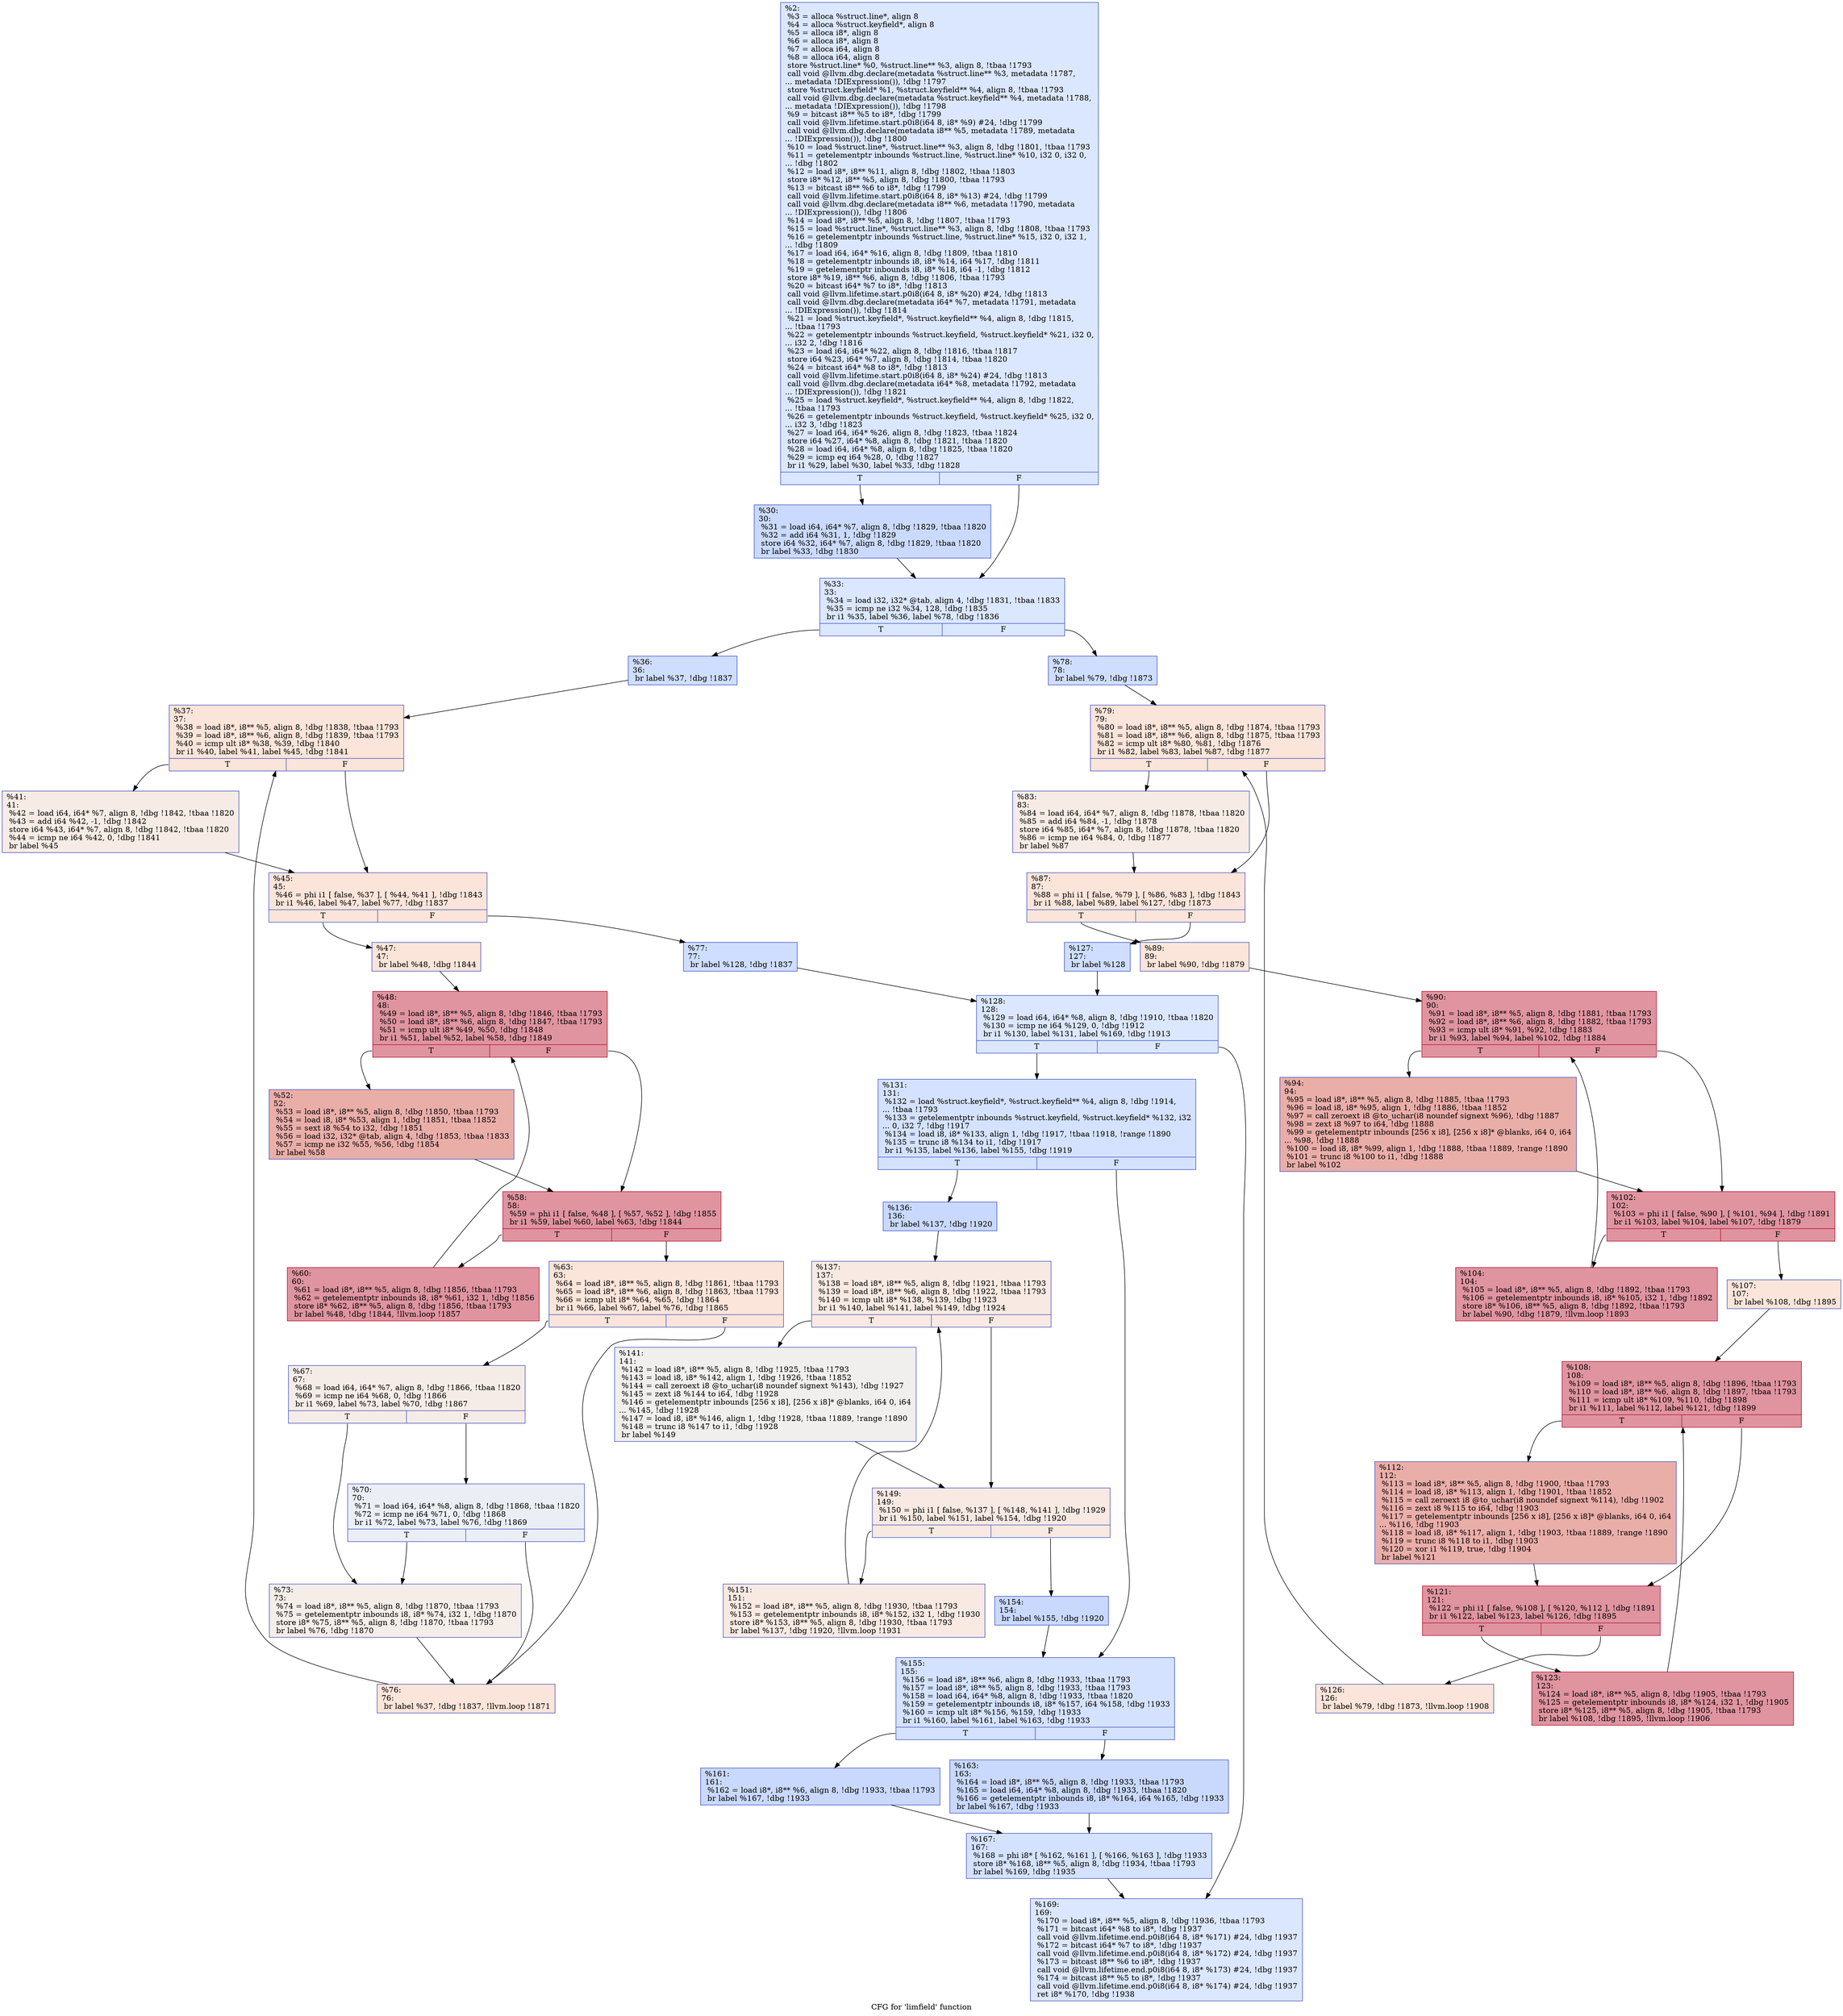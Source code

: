 digraph "CFG for 'limfield' function" {
	label="CFG for 'limfield' function";

	Node0x243c080 [shape=record,color="#3d50c3ff", style=filled, fillcolor="#aec9fc70",label="{%2:\l  %3 = alloca %struct.line*, align 8\l  %4 = alloca %struct.keyfield*, align 8\l  %5 = alloca i8*, align 8\l  %6 = alloca i8*, align 8\l  %7 = alloca i64, align 8\l  %8 = alloca i64, align 8\l  store %struct.line* %0, %struct.line** %3, align 8, !tbaa !1793\l  call void @llvm.dbg.declare(metadata %struct.line** %3, metadata !1787,\l... metadata !DIExpression()), !dbg !1797\l  store %struct.keyfield* %1, %struct.keyfield** %4, align 8, !tbaa !1793\l  call void @llvm.dbg.declare(metadata %struct.keyfield** %4, metadata !1788,\l... metadata !DIExpression()), !dbg !1798\l  %9 = bitcast i8** %5 to i8*, !dbg !1799\l  call void @llvm.lifetime.start.p0i8(i64 8, i8* %9) #24, !dbg !1799\l  call void @llvm.dbg.declare(metadata i8** %5, metadata !1789, metadata\l... !DIExpression()), !dbg !1800\l  %10 = load %struct.line*, %struct.line** %3, align 8, !dbg !1801, !tbaa !1793\l  %11 = getelementptr inbounds %struct.line, %struct.line* %10, i32 0, i32 0,\l... !dbg !1802\l  %12 = load i8*, i8** %11, align 8, !dbg !1802, !tbaa !1803\l  store i8* %12, i8** %5, align 8, !dbg !1800, !tbaa !1793\l  %13 = bitcast i8** %6 to i8*, !dbg !1799\l  call void @llvm.lifetime.start.p0i8(i64 8, i8* %13) #24, !dbg !1799\l  call void @llvm.dbg.declare(metadata i8** %6, metadata !1790, metadata\l... !DIExpression()), !dbg !1806\l  %14 = load i8*, i8** %5, align 8, !dbg !1807, !tbaa !1793\l  %15 = load %struct.line*, %struct.line** %3, align 8, !dbg !1808, !tbaa !1793\l  %16 = getelementptr inbounds %struct.line, %struct.line* %15, i32 0, i32 1,\l... !dbg !1809\l  %17 = load i64, i64* %16, align 8, !dbg !1809, !tbaa !1810\l  %18 = getelementptr inbounds i8, i8* %14, i64 %17, !dbg !1811\l  %19 = getelementptr inbounds i8, i8* %18, i64 -1, !dbg !1812\l  store i8* %19, i8** %6, align 8, !dbg !1806, !tbaa !1793\l  %20 = bitcast i64* %7 to i8*, !dbg !1813\l  call void @llvm.lifetime.start.p0i8(i64 8, i8* %20) #24, !dbg !1813\l  call void @llvm.dbg.declare(metadata i64* %7, metadata !1791, metadata\l... !DIExpression()), !dbg !1814\l  %21 = load %struct.keyfield*, %struct.keyfield** %4, align 8, !dbg !1815,\l... !tbaa !1793\l  %22 = getelementptr inbounds %struct.keyfield, %struct.keyfield* %21, i32 0,\l... i32 2, !dbg !1816\l  %23 = load i64, i64* %22, align 8, !dbg !1816, !tbaa !1817\l  store i64 %23, i64* %7, align 8, !dbg !1814, !tbaa !1820\l  %24 = bitcast i64* %8 to i8*, !dbg !1813\l  call void @llvm.lifetime.start.p0i8(i64 8, i8* %24) #24, !dbg !1813\l  call void @llvm.dbg.declare(metadata i64* %8, metadata !1792, metadata\l... !DIExpression()), !dbg !1821\l  %25 = load %struct.keyfield*, %struct.keyfield** %4, align 8, !dbg !1822,\l... !tbaa !1793\l  %26 = getelementptr inbounds %struct.keyfield, %struct.keyfield* %25, i32 0,\l... i32 3, !dbg !1823\l  %27 = load i64, i64* %26, align 8, !dbg !1823, !tbaa !1824\l  store i64 %27, i64* %8, align 8, !dbg !1821, !tbaa !1820\l  %28 = load i64, i64* %8, align 8, !dbg !1825, !tbaa !1820\l  %29 = icmp eq i64 %28, 0, !dbg !1827\l  br i1 %29, label %30, label %33, !dbg !1828\l|{<s0>T|<s1>F}}"];
	Node0x243c080:s0 -> Node0x243c1d0;
	Node0x243c080:s1 -> Node0x243c220;
	Node0x243c1d0 [shape=record,color="#3d50c3ff", style=filled, fillcolor="#88abfd70",label="{%30:\l30:                                               \l  %31 = load i64, i64* %7, align 8, !dbg !1829, !tbaa !1820\l  %32 = add i64 %31, 1, !dbg !1829\l  store i64 %32, i64* %7, align 8, !dbg !1829, !tbaa !1820\l  br label %33, !dbg !1830\l}"];
	Node0x243c1d0 -> Node0x243c220;
	Node0x243c220 [shape=record,color="#3d50c3ff", style=filled, fillcolor="#aec9fc70",label="{%33:\l33:                                               \l  %34 = load i32, i32* @tab, align 4, !dbg !1831, !tbaa !1833\l  %35 = icmp ne i32 %34, 128, !dbg !1835\l  br i1 %35, label %36, label %78, !dbg !1836\l|{<s0>T|<s1>F}}"];
	Node0x243c220:s0 -> Node0x243c270;
	Node0x243c220:s1 -> Node0x243c720;
	Node0x243c270 [shape=record,color="#3d50c3ff", style=filled, fillcolor="#93b5fe70",label="{%36:\l36:                                               \l  br label %37, !dbg !1837\l}"];
	Node0x243c270 -> Node0x243c2c0;
	Node0x243c2c0 [shape=record,color="#3d50c3ff", style=filled, fillcolor="#f5c1a970",label="{%37:\l37:                                               \l  %38 = load i8*, i8** %5, align 8, !dbg !1838, !tbaa !1793\l  %39 = load i8*, i8** %6, align 8, !dbg !1839, !tbaa !1793\l  %40 = icmp ult i8* %38, %39, !dbg !1840\l  br i1 %40, label %41, label %45, !dbg !1841\l|{<s0>T|<s1>F}}"];
	Node0x243c2c0:s0 -> Node0x243c310;
	Node0x243c2c0:s1 -> Node0x243c360;
	Node0x243c310 [shape=record,color="#3d50c3ff", style=filled, fillcolor="#ecd3c570",label="{%41:\l41:                                               \l  %42 = load i64, i64* %7, align 8, !dbg !1842, !tbaa !1820\l  %43 = add i64 %42, -1, !dbg !1842\l  store i64 %43, i64* %7, align 8, !dbg !1842, !tbaa !1820\l  %44 = icmp ne i64 %42, 0, !dbg !1841\l  br label %45\l}"];
	Node0x243c310 -> Node0x243c360;
	Node0x243c360 [shape=record,color="#3d50c3ff", style=filled, fillcolor="#f5c1a970",label="{%45:\l45:                                               \l  %46 = phi i1 [ false, %37 ], [ %44, %41 ], !dbg !1843\l  br i1 %46, label %47, label %77, !dbg !1837\l|{<s0>T|<s1>F}}"];
	Node0x243c360:s0 -> Node0x243c3b0;
	Node0x243c360:s1 -> Node0x243c6d0;
	Node0x243c3b0 [shape=record,color="#3d50c3ff", style=filled, fillcolor="#f5c1a970",label="{%47:\l47:                                               \l  br label %48, !dbg !1844\l}"];
	Node0x243c3b0 -> Node0x243c400;
	Node0x243c400 [shape=record,color="#b70d28ff", style=filled, fillcolor="#b70d2870",label="{%48:\l48:                                               \l  %49 = load i8*, i8** %5, align 8, !dbg !1846, !tbaa !1793\l  %50 = load i8*, i8** %6, align 8, !dbg !1847, !tbaa !1793\l  %51 = icmp ult i8* %49, %50, !dbg !1848\l  br i1 %51, label %52, label %58, !dbg !1849\l|{<s0>T|<s1>F}}"];
	Node0x243c400:s0 -> Node0x243c450;
	Node0x243c400:s1 -> Node0x243c4a0;
	Node0x243c450 [shape=record,color="#3d50c3ff", style=filled, fillcolor="#d0473d70",label="{%52:\l52:                                               \l  %53 = load i8*, i8** %5, align 8, !dbg !1850, !tbaa !1793\l  %54 = load i8, i8* %53, align 1, !dbg !1851, !tbaa !1852\l  %55 = sext i8 %54 to i32, !dbg !1851\l  %56 = load i32, i32* @tab, align 4, !dbg !1853, !tbaa !1833\l  %57 = icmp ne i32 %55, %56, !dbg !1854\l  br label %58\l}"];
	Node0x243c450 -> Node0x243c4a0;
	Node0x243c4a0 [shape=record,color="#b70d28ff", style=filled, fillcolor="#b70d2870",label="{%58:\l58:                                               \l  %59 = phi i1 [ false, %48 ], [ %57, %52 ], !dbg !1855\l  br i1 %59, label %60, label %63, !dbg !1844\l|{<s0>T|<s1>F}}"];
	Node0x243c4a0:s0 -> Node0x243c4f0;
	Node0x243c4a0:s1 -> Node0x243c540;
	Node0x243c4f0 [shape=record,color="#b70d28ff", style=filled, fillcolor="#b70d2870",label="{%60:\l60:                                               \l  %61 = load i8*, i8** %5, align 8, !dbg !1856, !tbaa !1793\l  %62 = getelementptr inbounds i8, i8* %61, i32 1, !dbg !1856\l  store i8* %62, i8** %5, align 8, !dbg !1856, !tbaa !1793\l  br label %48, !dbg !1844, !llvm.loop !1857\l}"];
	Node0x243c4f0 -> Node0x243c400;
	Node0x243c540 [shape=record,color="#3d50c3ff", style=filled, fillcolor="#f5c1a970",label="{%63:\l63:                                               \l  %64 = load i8*, i8** %5, align 8, !dbg !1861, !tbaa !1793\l  %65 = load i8*, i8** %6, align 8, !dbg !1863, !tbaa !1793\l  %66 = icmp ult i8* %64, %65, !dbg !1864\l  br i1 %66, label %67, label %76, !dbg !1865\l|{<s0>T|<s1>F}}"];
	Node0x243c540:s0 -> Node0x243c590;
	Node0x243c540:s1 -> Node0x243c680;
	Node0x243c590 [shape=record,color="#3d50c3ff", style=filled, fillcolor="#ead5c970",label="{%67:\l67:                                               \l  %68 = load i64, i64* %7, align 8, !dbg !1866, !tbaa !1820\l  %69 = icmp ne i64 %68, 0, !dbg !1866\l  br i1 %69, label %73, label %70, !dbg !1867\l|{<s0>T|<s1>F}}"];
	Node0x243c590:s0 -> Node0x243c630;
	Node0x243c590:s1 -> Node0x243c5e0;
	Node0x243c5e0 [shape=record,color="#3d50c3ff", style=filled, fillcolor="#d1dae970",label="{%70:\l70:                                               \l  %71 = load i64, i64* %8, align 8, !dbg !1868, !tbaa !1820\l  %72 = icmp ne i64 %71, 0, !dbg !1868\l  br i1 %72, label %73, label %76, !dbg !1869\l|{<s0>T|<s1>F}}"];
	Node0x243c5e0:s0 -> Node0x243c630;
	Node0x243c5e0:s1 -> Node0x243c680;
	Node0x243c630 [shape=record,color="#3d50c3ff", style=filled, fillcolor="#e8d6cc70",label="{%73:\l73:                                               \l  %74 = load i8*, i8** %5, align 8, !dbg !1870, !tbaa !1793\l  %75 = getelementptr inbounds i8, i8* %74, i32 1, !dbg !1870\l  store i8* %75, i8** %5, align 8, !dbg !1870, !tbaa !1793\l  br label %76, !dbg !1870\l}"];
	Node0x243c630 -> Node0x243c680;
	Node0x243c680 [shape=record,color="#3d50c3ff", style=filled, fillcolor="#f5c1a970",label="{%76:\l76:                                               \l  br label %37, !dbg !1837, !llvm.loop !1871\l}"];
	Node0x243c680 -> Node0x243c2c0;
	Node0x243c6d0 [shape=record,color="#3d50c3ff", style=filled, fillcolor="#93b5fe70",label="{%77:\l77:                                               \l  br label %128, !dbg !1837\l}"];
	Node0x243c6d0 -> Node0x243cc20;
	Node0x243c720 [shape=record,color="#3d50c3ff", style=filled, fillcolor="#93b5fe70",label="{%78:\l78:                                               \l  br label %79, !dbg !1873\l}"];
	Node0x243c720 -> Node0x243c770;
	Node0x243c770 [shape=record,color="#3d50c3ff", style=filled, fillcolor="#f5c1a970",label="{%79:\l79:                                               \l  %80 = load i8*, i8** %5, align 8, !dbg !1874, !tbaa !1793\l  %81 = load i8*, i8** %6, align 8, !dbg !1875, !tbaa !1793\l  %82 = icmp ult i8* %80, %81, !dbg !1876\l  br i1 %82, label %83, label %87, !dbg !1877\l|{<s0>T|<s1>F}}"];
	Node0x243c770:s0 -> Node0x243c7c0;
	Node0x243c770:s1 -> Node0x243c810;
	Node0x243c7c0 [shape=record,color="#3d50c3ff", style=filled, fillcolor="#ecd3c570",label="{%83:\l83:                                               \l  %84 = load i64, i64* %7, align 8, !dbg !1878, !tbaa !1820\l  %85 = add i64 %84, -1, !dbg !1878\l  store i64 %85, i64* %7, align 8, !dbg !1878, !tbaa !1820\l  %86 = icmp ne i64 %84, 0, !dbg !1877\l  br label %87\l}"];
	Node0x243c7c0 -> Node0x243c810;
	Node0x243c810 [shape=record,color="#3d50c3ff", style=filled, fillcolor="#f5c1a970",label="{%87:\l87:                                               \l  %88 = phi i1 [ false, %79 ], [ %86, %83 ], !dbg !1843\l  br i1 %88, label %89, label %127, !dbg !1873\l|{<s0>T|<s1>F}}"];
	Node0x243c810:s0 -> Node0x243c860;
	Node0x243c810:s1 -> Node0x243cbd0;
	Node0x243c860 [shape=record,color="#3d50c3ff", style=filled, fillcolor="#f5c1a970",label="{%89:\l89:                                               \l  br label %90, !dbg !1879\l}"];
	Node0x243c860 -> Node0x243c8b0;
	Node0x243c8b0 [shape=record,color="#b70d28ff", style=filled, fillcolor="#b70d2870",label="{%90:\l90:                                               \l  %91 = load i8*, i8** %5, align 8, !dbg !1881, !tbaa !1793\l  %92 = load i8*, i8** %6, align 8, !dbg !1882, !tbaa !1793\l  %93 = icmp ult i8* %91, %92, !dbg !1883\l  br i1 %93, label %94, label %102, !dbg !1884\l|{<s0>T|<s1>F}}"];
	Node0x243c8b0:s0 -> Node0x243c900;
	Node0x243c8b0:s1 -> Node0x243c950;
	Node0x243c900 [shape=record,color="#3d50c3ff", style=filled, fillcolor="#d0473d70",label="{%94:\l94:                                               \l  %95 = load i8*, i8** %5, align 8, !dbg !1885, !tbaa !1793\l  %96 = load i8, i8* %95, align 1, !dbg !1886, !tbaa !1852\l  %97 = call zeroext i8 @to_uchar(i8 noundef signext %96), !dbg !1887\l  %98 = zext i8 %97 to i64, !dbg !1888\l  %99 = getelementptr inbounds [256 x i8], [256 x i8]* @blanks, i64 0, i64\l... %98, !dbg !1888\l  %100 = load i8, i8* %99, align 1, !dbg !1888, !tbaa !1889, !range !1890\l  %101 = trunc i8 %100 to i1, !dbg !1888\l  br label %102\l}"];
	Node0x243c900 -> Node0x243c950;
	Node0x243c950 [shape=record,color="#b70d28ff", style=filled, fillcolor="#b70d2870",label="{%102:\l102:                                              \l  %103 = phi i1 [ false, %90 ], [ %101, %94 ], !dbg !1891\l  br i1 %103, label %104, label %107, !dbg !1879\l|{<s0>T|<s1>F}}"];
	Node0x243c950:s0 -> Node0x243c9a0;
	Node0x243c950:s1 -> Node0x243c9f0;
	Node0x243c9a0 [shape=record,color="#b70d28ff", style=filled, fillcolor="#b70d2870",label="{%104:\l104:                                              \l  %105 = load i8*, i8** %5, align 8, !dbg !1892, !tbaa !1793\l  %106 = getelementptr inbounds i8, i8* %105, i32 1, !dbg !1892\l  store i8* %106, i8** %5, align 8, !dbg !1892, !tbaa !1793\l  br label %90, !dbg !1879, !llvm.loop !1893\l}"];
	Node0x243c9a0 -> Node0x243c8b0;
	Node0x243c9f0 [shape=record,color="#3d50c3ff", style=filled, fillcolor="#f5c1a970",label="{%107:\l107:                                              \l  br label %108, !dbg !1895\l}"];
	Node0x243c9f0 -> Node0x243ca40;
	Node0x243ca40 [shape=record,color="#b70d28ff", style=filled, fillcolor="#b70d2870",label="{%108:\l108:                                              \l  %109 = load i8*, i8** %5, align 8, !dbg !1896, !tbaa !1793\l  %110 = load i8*, i8** %6, align 8, !dbg !1897, !tbaa !1793\l  %111 = icmp ult i8* %109, %110, !dbg !1898\l  br i1 %111, label %112, label %121, !dbg !1899\l|{<s0>T|<s1>F}}"];
	Node0x243ca40:s0 -> Node0x243ca90;
	Node0x243ca40:s1 -> Node0x243cae0;
	Node0x243ca90 [shape=record,color="#3d50c3ff", style=filled, fillcolor="#d0473d70",label="{%112:\l112:                                              \l  %113 = load i8*, i8** %5, align 8, !dbg !1900, !tbaa !1793\l  %114 = load i8, i8* %113, align 1, !dbg !1901, !tbaa !1852\l  %115 = call zeroext i8 @to_uchar(i8 noundef signext %114), !dbg !1902\l  %116 = zext i8 %115 to i64, !dbg !1903\l  %117 = getelementptr inbounds [256 x i8], [256 x i8]* @blanks, i64 0, i64\l... %116, !dbg !1903\l  %118 = load i8, i8* %117, align 1, !dbg !1903, !tbaa !1889, !range !1890\l  %119 = trunc i8 %118 to i1, !dbg !1903\l  %120 = xor i1 %119, true, !dbg !1904\l  br label %121\l}"];
	Node0x243ca90 -> Node0x243cae0;
	Node0x243cae0 [shape=record,color="#b70d28ff", style=filled, fillcolor="#b70d2870",label="{%121:\l121:                                              \l  %122 = phi i1 [ false, %108 ], [ %120, %112 ], !dbg !1891\l  br i1 %122, label %123, label %126, !dbg !1895\l|{<s0>T|<s1>F}}"];
	Node0x243cae0:s0 -> Node0x243cb30;
	Node0x243cae0:s1 -> Node0x243cb80;
	Node0x243cb30 [shape=record,color="#b70d28ff", style=filled, fillcolor="#b70d2870",label="{%123:\l123:                                              \l  %124 = load i8*, i8** %5, align 8, !dbg !1905, !tbaa !1793\l  %125 = getelementptr inbounds i8, i8* %124, i32 1, !dbg !1905\l  store i8* %125, i8** %5, align 8, !dbg !1905, !tbaa !1793\l  br label %108, !dbg !1895, !llvm.loop !1906\l}"];
	Node0x243cb30 -> Node0x243ca40;
	Node0x243cb80 [shape=record,color="#3d50c3ff", style=filled, fillcolor="#f5c1a970",label="{%126:\l126:                                              \l  br label %79, !dbg !1873, !llvm.loop !1908\l}"];
	Node0x243cb80 -> Node0x243c770;
	Node0x243cbd0 [shape=record,color="#3d50c3ff", style=filled, fillcolor="#93b5fe70",label="{%127:\l127:                                              \l  br label %128\l}"];
	Node0x243cbd0 -> Node0x243cc20;
	Node0x243cc20 [shape=record,color="#3d50c3ff", style=filled, fillcolor="#aec9fc70",label="{%128:\l128:                                              \l  %129 = load i64, i64* %8, align 8, !dbg !1910, !tbaa !1820\l  %130 = icmp ne i64 %129, 0, !dbg !1912\l  br i1 %130, label %131, label %169, !dbg !1913\l|{<s0>T|<s1>F}}"];
	Node0x243cc20:s0 -> Node0x243cc70;
	Node0x243cc20:s1 -> Node0x243cfe0;
	Node0x243cc70 [shape=record,color="#3d50c3ff", style=filled, fillcolor="#9ebeff70",label="{%131:\l131:                                              \l  %132 = load %struct.keyfield*, %struct.keyfield** %4, align 8, !dbg !1914,\l... !tbaa !1793\l  %133 = getelementptr inbounds %struct.keyfield, %struct.keyfield* %132, i32\l... 0, i32 7, !dbg !1917\l  %134 = load i8, i8* %133, align 1, !dbg !1917, !tbaa !1918, !range !1890\l  %135 = trunc i8 %134 to i1, !dbg !1917\l  br i1 %135, label %136, label %155, !dbg !1919\l|{<s0>T|<s1>F}}"];
	Node0x243cc70:s0 -> Node0x243ccc0;
	Node0x243cc70:s1 -> Node0x243cea0;
	Node0x243ccc0 [shape=record,color="#3d50c3ff", style=filled, fillcolor="#85a8fc70",label="{%136:\l136:                                              \l  br label %137, !dbg !1920\l}"];
	Node0x243ccc0 -> Node0x243cd10;
	Node0x243cd10 [shape=record,color="#3d50c3ff", style=filled, fillcolor="#efcebd70",label="{%137:\l137:                                              \l  %138 = load i8*, i8** %5, align 8, !dbg !1921, !tbaa !1793\l  %139 = load i8*, i8** %6, align 8, !dbg !1922, !tbaa !1793\l  %140 = icmp ult i8* %138, %139, !dbg !1923\l  br i1 %140, label %141, label %149, !dbg !1924\l|{<s0>T|<s1>F}}"];
	Node0x243cd10:s0 -> Node0x243cd60;
	Node0x243cd10:s1 -> Node0x243cdb0;
	Node0x243cd60 [shape=record,color="#3d50c3ff", style=filled, fillcolor="#e0dbd870",label="{%141:\l141:                                              \l  %142 = load i8*, i8** %5, align 8, !dbg !1925, !tbaa !1793\l  %143 = load i8, i8* %142, align 1, !dbg !1926, !tbaa !1852\l  %144 = call zeroext i8 @to_uchar(i8 noundef signext %143), !dbg !1927\l  %145 = zext i8 %144 to i64, !dbg !1928\l  %146 = getelementptr inbounds [256 x i8], [256 x i8]* @blanks, i64 0, i64\l... %145, !dbg !1928\l  %147 = load i8, i8* %146, align 1, !dbg !1928, !tbaa !1889, !range !1890\l  %148 = trunc i8 %147 to i1, !dbg !1928\l  br label %149\l}"];
	Node0x243cd60 -> Node0x243cdb0;
	Node0x243cdb0 [shape=record,color="#3d50c3ff", style=filled, fillcolor="#efcebd70",label="{%149:\l149:                                              \l  %150 = phi i1 [ false, %137 ], [ %148, %141 ], !dbg !1929\l  br i1 %150, label %151, label %154, !dbg !1920\l|{<s0>T|<s1>F}}"];
	Node0x243cdb0:s0 -> Node0x243ce00;
	Node0x243cdb0:s1 -> Node0x243ce50;
	Node0x243ce00 [shape=record,color="#3d50c3ff", style=filled, fillcolor="#efcebd70",label="{%151:\l151:                                              \l  %152 = load i8*, i8** %5, align 8, !dbg !1930, !tbaa !1793\l  %153 = getelementptr inbounds i8, i8* %152, i32 1, !dbg !1930\l  store i8* %153, i8** %5, align 8, !dbg !1930, !tbaa !1793\l  br label %137, !dbg !1920, !llvm.loop !1931\l}"];
	Node0x243ce00 -> Node0x243cd10;
	Node0x243ce50 [shape=record,color="#3d50c3ff", style=filled, fillcolor="#85a8fc70",label="{%154:\l154:                                              \l  br label %155, !dbg !1920\l}"];
	Node0x243ce50 -> Node0x243cea0;
	Node0x243cea0 [shape=record,color="#3d50c3ff", style=filled, fillcolor="#9ebeff70",label="{%155:\l155:                                              \l  %156 = load i8*, i8** %6, align 8, !dbg !1933, !tbaa !1793\l  %157 = load i8*, i8** %5, align 8, !dbg !1933, !tbaa !1793\l  %158 = load i64, i64* %8, align 8, !dbg !1933, !tbaa !1820\l  %159 = getelementptr inbounds i8, i8* %157, i64 %158, !dbg !1933\l  %160 = icmp ult i8* %156, %159, !dbg !1933\l  br i1 %160, label %161, label %163, !dbg !1933\l|{<s0>T|<s1>F}}"];
	Node0x243cea0:s0 -> Node0x243cef0;
	Node0x243cea0:s1 -> Node0x243cf40;
	Node0x243cef0 [shape=record,color="#3d50c3ff", style=filled, fillcolor="#85a8fc70",label="{%161:\l161:                                              \l  %162 = load i8*, i8** %6, align 8, !dbg !1933, !tbaa !1793\l  br label %167, !dbg !1933\l}"];
	Node0x243cef0 -> Node0x243cf90;
	Node0x243cf40 [shape=record,color="#3d50c3ff", style=filled, fillcolor="#85a8fc70",label="{%163:\l163:                                              \l  %164 = load i8*, i8** %5, align 8, !dbg !1933, !tbaa !1793\l  %165 = load i64, i64* %8, align 8, !dbg !1933, !tbaa !1820\l  %166 = getelementptr inbounds i8, i8* %164, i64 %165, !dbg !1933\l  br label %167, !dbg !1933\l}"];
	Node0x243cf40 -> Node0x243cf90;
	Node0x243cf90 [shape=record,color="#3d50c3ff", style=filled, fillcolor="#9ebeff70",label="{%167:\l167:                                              \l  %168 = phi i8* [ %162, %161 ], [ %166, %163 ], !dbg !1933\l  store i8* %168, i8** %5, align 8, !dbg !1934, !tbaa !1793\l  br label %169, !dbg !1935\l}"];
	Node0x243cf90 -> Node0x243cfe0;
	Node0x243cfe0 [shape=record,color="#3d50c3ff", style=filled, fillcolor="#aec9fc70",label="{%169:\l169:                                              \l  %170 = load i8*, i8** %5, align 8, !dbg !1936, !tbaa !1793\l  %171 = bitcast i64* %8 to i8*, !dbg !1937\l  call void @llvm.lifetime.end.p0i8(i64 8, i8* %171) #24, !dbg !1937\l  %172 = bitcast i64* %7 to i8*, !dbg !1937\l  call void @llvm.lifetime.end.p0i8(i64 8, i8* %172) #24, !dbg !1937\l  %173 = bitcast i8** %6 to i8*, !dbg !1937\l  call void @llvm.lifetime.end.p0i8(i64 8, i8* %173) #24, !dbg !1937\l  %174 = bitcast i8** %5 to i8*, !dbg !1937\l  call void @llvm.lifetime.end.p0i8(i64 8, i8* %174) #24, !dbg !1937\l  ret i8* %170, !dbg !1938\l}"];
}

